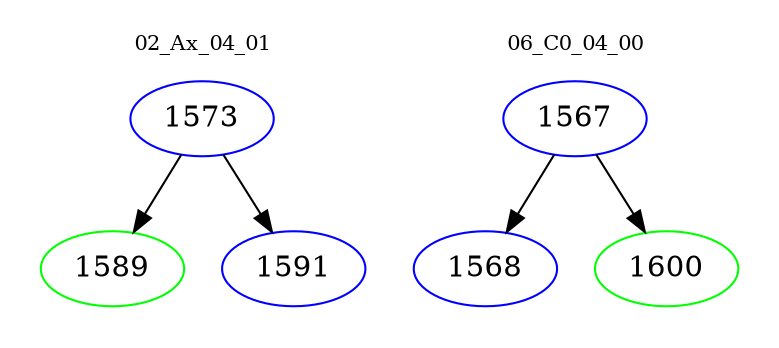 digraph{
subgraph cluster_0 {
color = white
label = "02_Ax_04_01";
fontsize=10;
T0_1573 [label="1573", color="blue"]
T0_1573 -> T0_1589 [color="black"]
T0_1589 [label="1589", color="green"]
T0_1573 -> T0_1591 [color="black"]
T0_1591 [label="1591", color="blue"]
}
subgraph cluster_1 {
color = white
label = "06_C0_04_00";
fontsize=10;
T1_1567 [label="1567", color="blue"]
T1_1567 -> T1_1568 [color="black"]
T1_1568 [label="1568", color="blue"]
T1_1567 -> T1_1600 [color="black"]
T1_1600 [label="1600", color="green"]
}
}
